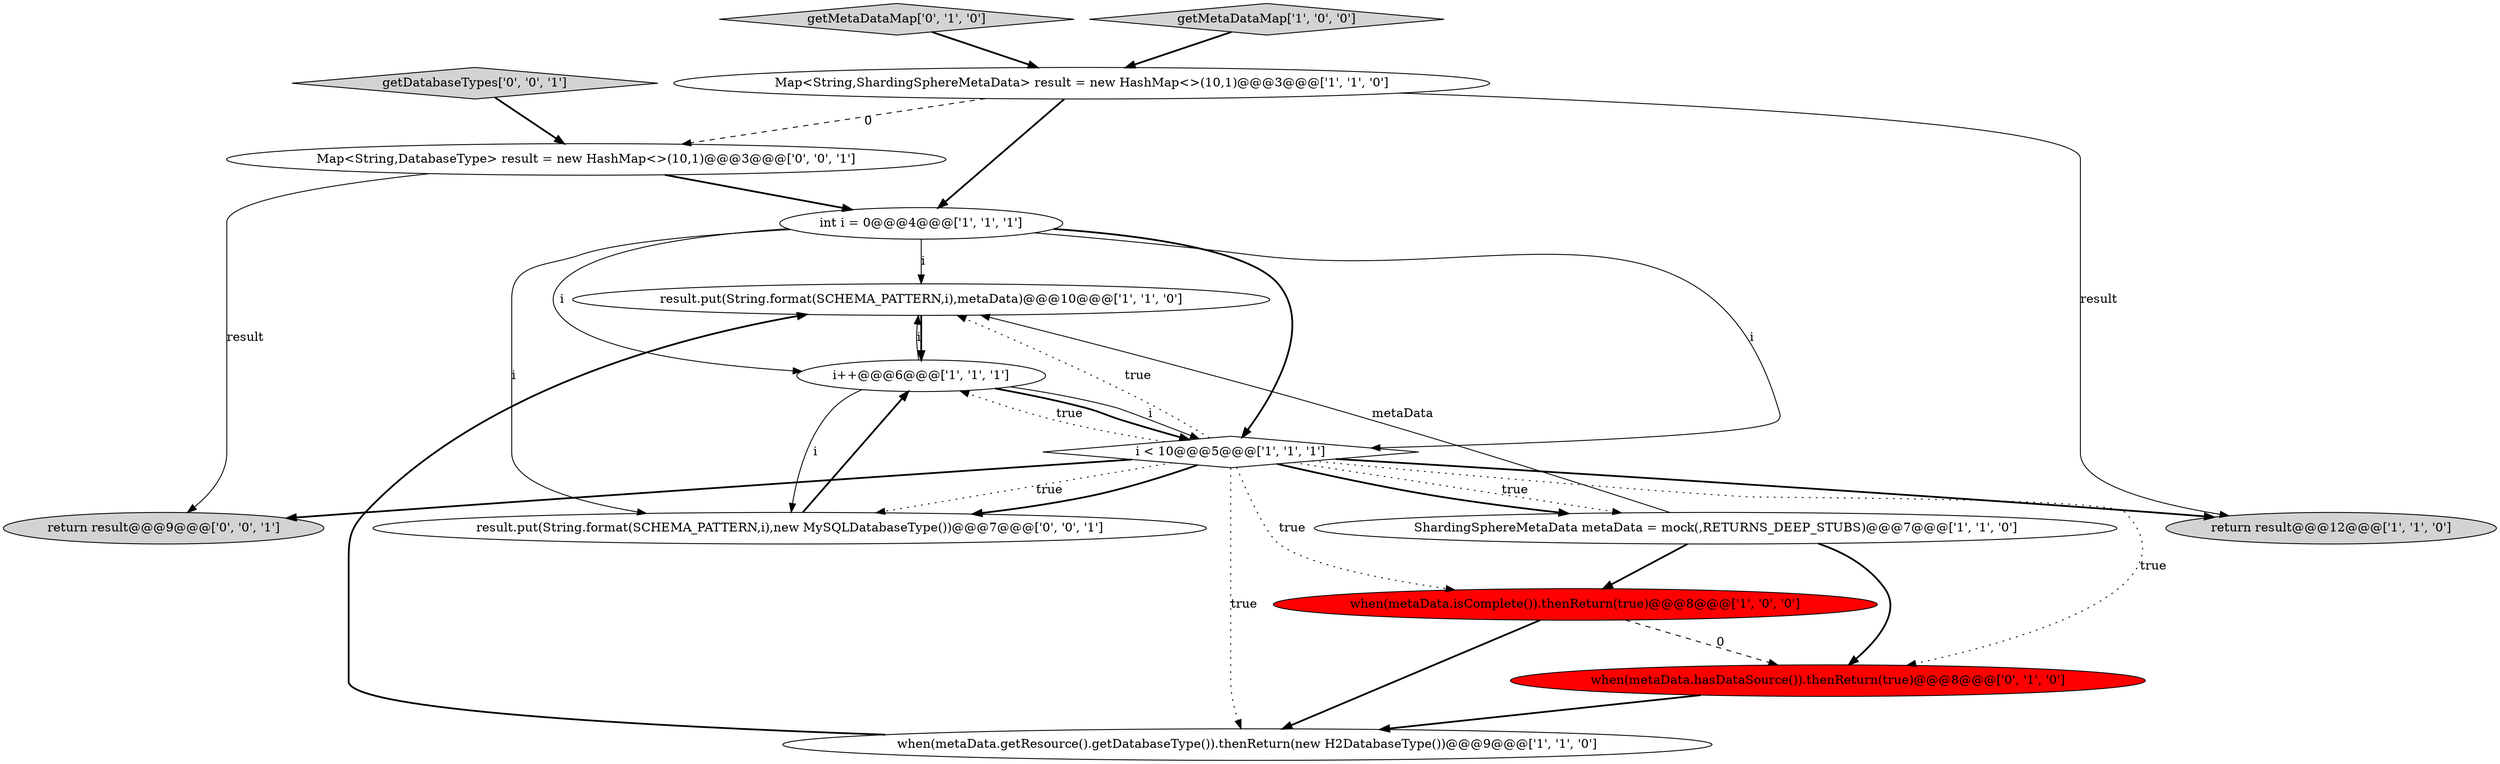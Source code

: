 digraph {
2 [style = filled, label = "result.put(String.format(SCHEMA_PATTERN,i),metaData)@@@10@@@['1', '1', '0']", fillcolor = white, shape = ellipse image = "AAA0AAABBB1BBB"];
11 [style = filled, label = "getMetaDataMap['0', '1', '0']", fillcolor = lightgray, shape = diamond image = "AAA0AAABBB2BBB"];
15 [style = filled, label = "result.put(String.format(SCHEMA_PATTERN,i),new MySQLDatabaseType())@@@7@@@['0', '0', '1']", fillcolor = white, shape = ellipse image = "AAA0AAABBB3BBB"];
0 [style = filled, label = "when(metaData.getResource().getDatabaseType()).thenReturn(new H2DatabaseType())@@@9@@@['1', '1', '0']", fillcolor = white, shape = ellipse image = "AAA0AAABBB1BBB"];
10 [style = filled, label = "when(metaData.hasDataSource()).thenReturn(true)@@@8@@@['0', '1', '0']", fillcolor = red, shape = ellipse image = "AAA1AAABBB2BBB"];
8 [style = filled, label = "i++@@@6@@@['1', '1', '1']", fillcolor = white, shape = ellipse image = "AAA0AAABBB1BBB"];
3 [style = filled, label = "int i = 0@@@4@@@['1', '1', '1']", fillcolor = white, shape = ellipse image = "AAA0AAABBB1BBB"];
9 [style = filled, label = "when(metaData.isComplete()).thenReturn(true)@@@8@@@['1', '0', '0']", fillcolor = red, shape = ellipse image = "AAA1AAABBB1BBB"];
5 [style = filled, label = "ShardingSphereMetaData metaData = mock(,RETURNS_DEEP_STUBS)@@@7@@@['1', '1', '0']", fillcolor = white, shape = ellipse image = "AAA0AAABBB1BBB"];
7 [style = filled, label = "Map<String,ShardingSphereMetaData> result = new HashMap<>(10,1)@@@3@@@['1', '1', '0']", fillcolor = white, shape = ellipse image = "AAA0AAABBB1BBB"];
14 [style = filled, label = "getDatabaseTypes['0', '0', '1']", fillcolor = lightgray, shape = diamond image = "AAA0AAABBB3BBB"];
6 [style = filled, label = "getMetaDataMap['1', '0', '0']", fillcolor = lightgray, shape = diamond image = "AAA0AAABBB1BBB"];
12 [style = filled, label = "return result@@@9@@@['0', '0', '1']", fillcolor = lightgray, shape = ellipse image = "AAA0AAABBB3BBB"];
13 [style = filled, label = "Map<String,DatabaseType> result = new HashMap<>(10,1)@@@3@@@['0', '0', '1']", fillcolor = white, shape = ellipse image = "AAA0AAABBB3BBB"];
4 [style = filled, label = "i < 10@@@5@@@['1', '1', '1']", fillcolor = white, shape = diamond image = "AAA0AAABBB1BBB"];
1 [style = filled, label = "return result@@@12@@@['1', '1', '0']", fillcolor = lightgray, shape = ellipse image = "AAA0AAABBB1BBB"];
5->10 [style = bold, label=""];
4->5 [style = dotted, label="true"];
3->2 [style = solid, label="i"];
9->10 [style = dashed, label="0"];
9->0 [style = bold, label=""];
13->12 [style = solid, label="result"];
5->9 [style = bold, label=""];
8->15 [style = solid, label="i"];
4->10 [style = dotted, label="true"];
3->8 [style = solid, label="i"];
4->0 [style = dotted, label="true"];
0->2 [style = bold, label=""];
4->15 [style = bold, label=""];
5->2 [style = solid, label="metaData"];
4->8 [style = dotted, label="true"];
3->15 [style = solid, label="i"];
4->15 [style = dotted, label="true"];
3->4 [style = bold, label=""];
7->3 [style = bold, label=""];
4->2 [style = dotted, label="true"];
3->4 [style = solid, label="i"];
13->3 [style = bold, label=""];
10->0 [style = bold, label=""];
7->13 [style = dashed, label="0"];
4->12 [style = bold, label=""];
4->1 [style = bold, label=""];
8->4 [style = bold, label=""];
14->13 [style = bold, label=""];
4->9 [style = dotted, label="true"];
6->7 [style = bold, label=""];
4->5 [style = bold, label=""];
15->8 [style = bold, label=""];
8->4 [style = solid, label="i"];
11->7 [style = bold, label=""];
8->2 [style = solid, label="i"];
7->1 [style = solid, label="result"];
2->8 [style = bold, label=""];
}
